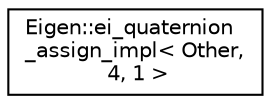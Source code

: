 digraph "Graphical Class Hierarchy"
{
  edge [fontname="Helvetica",fontsize="10",labelfontname="Helvetica",labelfontsize="10"];
  node [fontname="Helvetica",fontsize="10",shape=record];
  rankdir="LR";
  Node1 [label="Eigen::ei_quaternion\l_assign_impl\< Other,\l 4, 1 \>",height=0.2,width=0.4,color="black", fillcolor="white", style="filled",URL="$struct_eigen_1_1ei__quaternion__assign__impl_3_01_other_00_014_00_011_01_4.html"];
}
